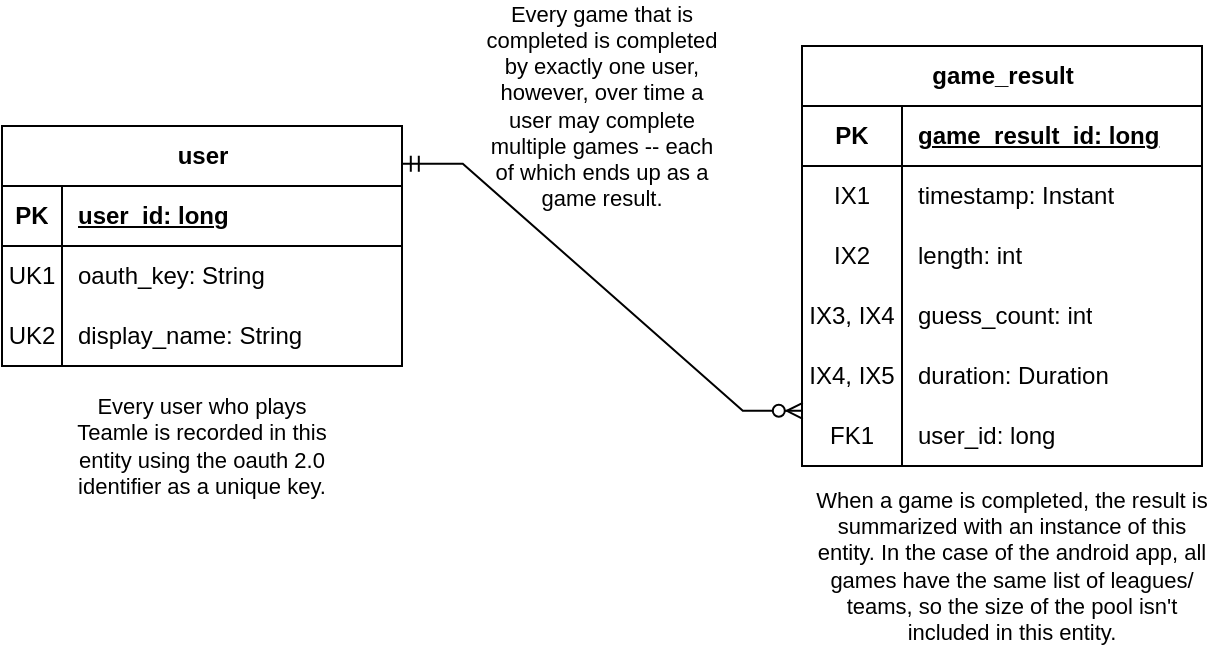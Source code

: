 <mxfile version="23.1.2" type="device">
  <diagram name="Page-1" id="EVgq2ZtFHms8ZA11ut-m">
    <mxGraphModel dx="2742" dy="569" grid="1" gridSize="10" guides="1" tooltips="1" connect="1" arrows="1" fold="1" page="1" pageScale="1" pageWidth="850" pageHeight="1100" math="0" shadow="0">
      <root>
        <mxCell id="0" />
        <mxCell id="1" parent="0" />
        <mxCell id="a7e4Md0nziOLimNQ7dql-2" value="user" style="shape=table;startSize=30;container=1;collapsible=1;childLayout=tableLayout;fixedRows=1;rowLines=0;fontStyle=1;align=center;resizeLast=1;html=1;" vertex="1" parent="1">
          <mxGeometry x="-1680" y="80" width="200" height="120" as="geometry" />
        </mxCell>
        <mxCell id="a7e4Md0nziOLimNQ7dql-3" value="" style="shape=tableRow;horizontal=0;startSize=0;swimlaneHead=0;swimlaneBody=0;fillColor=none;collapsible=0;dropTarget=0;points=[[0,0.5],[1,0.5]];portConstraint=eastwest;top=0;left=0;right=0;bottom=1;" vertex="1" parent="a7e4Md0nziOLimNQ7dql-2">
          <mxGeometry y="30" width="200" height="30" as="geometry" />
        </mxCell>
        <mxCell id="a7e4Md0nziOLimNQ7dql-4" value="PK" style="shape=partialRectangle;connectable=0;fillColor=none;top=0;left=0;bottom=0;right=0;fontStyle=1;overflow=hidden;whiteSpace=wrap;html=1;" vertex="1" parent="a7e4Md0nziOLimNQ7dql-3">
          <mxGeometry width="30" height="30" as="geometry">
            <mxRectangle width="30" height="30" as="alternateBounds" />
          </mxGeometry>
        </mxCell>
        <mxCell id="a7e4Md0nziOLimNQ7dql-5" value="user_id: long" style="shape=partialRectangle;connectable=0;fillColor=none;top=0;left=0;bottom=0;right=0;align=left;spacingLeft=6;fontStyle=5;overflow=hidden;whiteSpace=wrap;html=1;" vertex="1" parent="a7e4Md0nziOLimNQ7dql-3">
          <mxGeometry x="30" width="170" height="30" as="geometry">
            <mxRectangle width="170" height="30" as="alternateBounds" />
          </mxGeometry>
        </mxCell>
        <mxCell id="a7e4Md0nziOLimNQ7dql-6" value="" style="shape=tableRow;horizontal=0;startSize=0;swimlaneHead=0;swimlaneBody=0;fillColor=none;collapsible=0;dropTarget=0;points=[[0,0.5],[1,0.5]];portConstraint=eastwest;top=0;left=0;right=0;bottom=0;" vertex="1" parent="a7e4Md0nziOLimNQ7dql-2">
          <mxGeometry y="60" width="200" height="30" as="geometry" />
        </mxCell>
        <mxCell id="a7e4Md0nziOLimNQ7dql-7" value="UK1" style="shape=partialRectangle;connectable=0;fillColor=none;top=0;left=0;bottom=0;right=0;editable=1;overflow=hidden;whiteSpace=wrap;html=1;" vertex="1" parent="a7e4Md0nziOLimNQ7dql-6">
          <mxGeometry width="30" height="30" as="geometry">
            <mxRectangle width="30" height="30" as="alternateBounds" />
          </mxGeometry>
        </mxCell>
        <mxCell id="a7e4Md0nziOLimNQ7dql-8" value="oauth_key: String" style="shape=partialRectangle;connectable=0;fillColor=none;top=0;left=0;bottom=0;right=0;align=left;spacingLeft=6;overflow=hidden;whiteSpace=wrap;html=1;" vertex="1" parent="a7e4Md0nziOLimNQ7dql-6">
          <mxGeometry x="30" width="170" height="30" as="geometry">
            <mxRectangle width="170" height="30" as="alternateBounds" />
          </mxGeometry>
        </mxCell>
        <mxCell id="a7e4Md0nziOLimNQ7dql-9" value="" style="shape=tableRow;horizontal=0;startSize=0;swimlaneHead=0;swimlaneBody=0;fillColor=none;collapsible=0;dropTarget=0;points=[[0,0.5],[1,0.5]];portConstraint=eastwest;top=0;left=0;right=0;bottom=0;" vertex="1" parent="a7e4Md0nziOLimNQ7dql-2">
          <mxGeometry y="90" width="200" height="30" as="geometry" />
        </mxCell>
        <mxCell id="a7e4Md0nziOLimNQ7dql-10" value="UK2" style="shape=partialRectangle;connectable=0;fillColor=none;top=0;left=0;bottom=0;right=0;editable=1;overflow=hidden;whiteSpace=wrap;html=1;" vertex="1" parent="a7e4Md0nziOLimNQ7dql-9">
          <mxGeometry width="30" height="30" as="geometry">
            <mxRectangle width="30" height="30" as="alternateBounds" />
          </mxGeometry>
        </mxCell>
        <mxCell id="a7e4Md0nziOLimNQ7dql-11" value="display_name: String" style="shape=partialRectangle;connectable=0;fillColor=none;top=0;left=0;bottom=0;right=0;align=left;spacingLeft=6;overflow=hidden;whiteSpace=wrap;html=1;" vertex="1" parent="a7e4Md0nziOLimNQ7dql-9">
          <mxGeometry x="30" width="170" height="30" as="geometry">
            <mxRectangle width="170" height="30" as="alternateBounds" />
          </mxGeometry>
        </mxCell>
        <mxCell id="a7e4Md0nziOLimNQ7dql-15" value="game_result" style="shape=table;startSize=30;container=1;collapsible=1;childLayout=tableLayout;fixedRows=1;rowLines=0;fontStyle=1;align=center;resizeLast=1;html=1;" vertex="1" parent="1">
          <mxGeometry x="-1280" y="40" width="200" height="210" as="geometry" />
        </mxCell>
        <mxCell id="a7e4Md0nziOLimNQ7dql-16" value="" style="shape=tableRow;horizontal=0;startSize=0;swimlaneHead=0;swimlaneBody=0;fillColor=none;collapsible=0;dropTarget=0;points=[[0,0.5],[1,0.5]];portConstraint=eastwest;top=0;left=0;right=0;bottom=1;" vertex="1" parent="a7e4Md0nziOLimNQ7dql-15">
          <mxGeometry y="30" width="200" height="30" as="geometry" />
        </mxCell>
        <mxCell id="a7e4Md0nziOLimNQ7dql-17" value="PK" style="shape=partialRectangle;connectable=0;fillColor=none;top=0;left=0;bottom=0;right=0;fontStyle=1;overflow=hidden;whiteSpace=wrap;html=1;" vertex="1" parent="a7e4Md0nziOLimNQ7dql-16">
          <mxGeometry width="50" height="30" as="geometry">
            <mxRectangle width="50" height="30" as="alternateBounds" />
          </mxGeometry>
        </mxCell>
        <mxCell id="a7e4Md0nziOLimNQ7dql-18" value="game_result_id: long" style="shape=partialRectangle;connectable=0;fillColor=none;top=0;left=0;bottom=0;right=0;align=left;spacingLeft=6;fontStyle=5;overflow=hidden;whiteSpace=wrap;html=1;" vertex="1" parent="a7e4Md0nziOLimNQ7dql-16">
          <mxGeometry x="50" width="150" height="30" as="geometry">
            <mxRectangle width="150" height="30" as="alternateBounds" />
          </mxGeometry>
        </mxCell>
        <mxCell id="a7e4Md0nziOLimNQ7dql-19" value="" style="shape=tableRow;horizontal=0;startSize=0;swimlaneHead=0;swimlaneBody=0;fillColor=none;collapsible=0;dropTarget=0;points=[[0,0.5],[1,0.5]];portConstraint=eastwest;top=0;left=0;right=0;bottom=0;" vertex="1" parent="a7e4Md0nziOLimNQ7dql-15">
          <mxGeometry y="60" width="200" height="30" as="geometry" />
        </mxCell>
        <mxCell id="a7e4Md0nziOLimNQ7dql-20" value="IX1" style="shape=partialRectangle;connectable=0;fillColor=none;top=0;left=0;bottom=0;right=0;editable=1;overflow=hidden;whiteSpace=wrap;html=1;" vertex="1" parent="a7e4Md0nziOLimNQ7dql-19">
          <mxGeometry width="50" height="30" as="geometry">
            <mxRectangle width="50" height="30" as="alternateBounds" />
          </mxGeometry>
        </mxCell>
        <mxCell id="a7e4Md0nziOLimNQ7dql-21" value="timestamp: Instant" style="shape=partialRectangle;connectable=0;fillColor=none;top=0;left=0;bottom=0;right=0;align=left;spacingLeft=6;overflow=hidden;whiteSpace=wrap;html=1;" vertex="1" parent="a7e4Md0nziOLimNQ7dql-19">
          <mxGeometry x="50" width="150" height="30" as="geometry">
            <mxRectangle width="150" height="30" as="alternateBounds" />
          </mxGeometry>
        </mxCell>
        <mxCell id="a7e4Md0nziOLimNQ7dql-22" value="" style="shape=tableRow;horizontal=0;startSize=0;swimlaneHead=0;swimlaneBody=0;fillColor=none;collapsible=0;dropTarget=0;points=[[0,0.5],[1,0.5]];portConstraint=eastwest;top=0;left=0;right=0;bottom=0;" vertex="1" parent="a7e4Md0nziOLimNQ7dql-15">
          <mxGeometry y="90" width="200" height="30" as="geometry" />
        </mxCell>
        <mxCell id="a7e4Md0nziOLimNQ7dql-23" value="IX2" style="shape=partialRectangle;connectable=0;fillColor=none;top=0;left=0;bottom=0;right=0;editable=1;overflow=hidden;whiteSpace=wrap;html=1;" vertex="1" parent="a7e4Md0nziOLimNQ7dql-22">
          <mxGeometry width="50" height="30" as="geometry">
            <mxRectangle width="50" height="30" as="alternateBounds" />
          </mxGeometry>
        </mxCell>
        <mxCell id="a7e4Md0nziOLimNQ7dql-24" value="length: int" style="shape=partialRectangle;connectable=0;fillColor=none;top=0;left=0;bottom=0;right=0;align=left;spacingLeft=6;overflow=hidden;whiteSpace=wrap;html=1;" vertex="1" parent="a7e4Md0nziOLimNQ7dql-22">
          <mxGeometry x="50" width="150" height="30" as="geometry">
            <mxRectangle width="150" height="30" as="alternateBounds" />
          </mxGeometry>
        </mxCell>
        <mxCell id="a7e4Md0nziOLimNQ7dql-25" value="" style="shape=tableRow;horizontal=0;startSize=0;swimlaneHead=0;swimlaneBody=0;fillColor=none;collapsible=0;dropTarget=0;points=[[0,0.5],[1,0.5]];portConstraint=eastwest;top=0;left=0;right=0;bottom=0;" vertex="1" parent="a7e4Md0nziOLimNQ7dql-15">
          <mxGeometry y="120" width="200" height="30" as="geometry" />
        </mxCell>
        <mxCell id="a7e4Md0nziOLimNQ7dql-26" value="IX3, IX4" style="shape=partialRectangle;connectable=0;fillColor=none;top=0;left=0;bottom=0;right=0;editable=1;overflow=hidden;whiteSpace=wrap;html=1;" vertex="1" parent="a7e4Md0nziOLimNQ7dql-25">
          <mxGeometry width="50" height="30" as="geometry">
            <mxRectangle width="50" height="30" as="alternateBounds" />
          </mxGeometry>
        </mxCell>
        <mxCell id="a7e4Md0nziOLimNQ7dql-27" value="guess_count: int" style="shape=partialRectangle;connectable=0;fillColor=none;top=0;left=0;bottom=0;right=0;align=left;spacingLeft=6;overflow=hidden;whiteSpace=wrap;html=1;" vertex="1" parent="a7e4Md0nziOLimNQ7dql-25">
          <mxGeometry x="50" width="150" height="30" as="geometry">
            <mxRectangle width="150" height="30" as="alternateBounds" />
          </mxGeometry>
        </mxCell>
        <mxCell id="a7e4Md0nziOLimNQ7dql-34" value="" style="shape=tableRow;horizontal=0;startSize=0;swimlaneHead=0;swimlaneBody=0;fillColor=none;collapsible=0;dropTarget=0;points=[[0,0.5],[1,0.5]];portConstraint=eastwest;top=0;left=0;right=0;bottom=0;" vertex="1" parent="a7e4Md0nziOLimNQ7dql-15">
          <mxGeometry y="150" width="200" height="30" as="geometry" />
        </mxCell>
        <mxCell id="a7e4Md0nziOLimNQ7dql-35" value="IX4, IX5" style="shape=partialRectangle;connectable=0;fillColor=none;top=0;left=0;bottom=0;right=0;editable=1;overflow=hidden;whiteSpace=wrap;html=1;" vertex="1" parent="a7e4Md0nziOLimNQ7dql-34">
          <mxGeometry width="50" height="30" as="geometry">
            <mxRectangle width="50" height="30" as="alternateBounds" />
          </mxGeometry>
        </mxCell>
        <mxCell id="a7e4Md0nziOLimNQ7dql-36" value="duration: Duration" style="shape=partialRectangle;connectable=0;fillColor=none;top=0;left=0;bottom=0;right=0;align=left;spacingLeft=6;overflow=hidden;whiteSpace=wrap;html=1;" vertex="1" parent="a7e4Md0nziOLimNQ7dql-34">
          <mxGeometry x="50" width="150" height="30" as="geometry">
            <mxRectangle width="150" height="30" as="alternateBounds" />
          </mxGeometry>
        </mxCell>
        <mxCell id="a7e4Md0nziOLimNQ7dql-37" value="" style="shape=tableRow;horizontal=0;startSize=0;swimlaneHead=0;swimlaneBody=0;fillColor=none;collapsible=0;dropTarget=0;points=[[0,0.5],[1,0.5]];portConstraint=eastwest;top=0;left=0;right=0;bottom=0;" vertex="1" parent="a7e4Md0nziOLimNQ7dql-15">
          <mxGeometry y="180" width="200" height="30" as="geometry" />
        </mxCell>
        <mxCell id="a7e4Md0nziOLimNQ7dql-38" value="FK1" style="shape=partialRectangle;connectable=0;fillColor=none;top=0;left=0;bottom=0;right=0;editable=1;overflow=hidden;whiteSpace=wrap;html=1;" vertex="1" parent="a7e4Md0nziOLimNQ7dql-37">
          <mxGeometry width="50" height="30" as="geometry">
            <mxRectangle width="50" height="30" as="alternateBounds" />
          </mxGeometry>
        </mxCell>
        <mxCell id="a7e4Md0nziOLimNQ7dql-39" value="user_id: long" style="shape=partialRectangle;connectable=0;fillColor=none;top=0;left=0;bottom=0;right=0;align=left;spacingLeft=6;overflow=hidden;whiteSpace=wrap;html=1;" vertex="1" parent="a7e4Md0nziOLimNQ7dql-37">
          <mxGeometry x="50" width="150" height="30" as="geometry">
            <mxRectangle width="150" height="30" as="alternateBounds" />
          </mxGeometry>
        </mxCell>
        <mxCell id="a7e4Md0nziOLimNQ7dql-40" value="" style="edgeStyle=entityRelationEdgeStyle;fontSize=12;html=1;endArrow=ERzeroToMany;startArrow=ERmandOne;rounded=0;exitX=1.002;exitY=0.157;exitDx=0;exitDy=0;exitPerimeter=0;entryX=0.002;entryY=0.08;entryDx=0;entryDy=0;entryPerimeter=0;" edge="1" parent="1" source="a7e4Md0nziOLimNQ7dql-2" target="a7e4Md0nziOLimNQ7dql-37">
          <mxGeometry width="100" height="100" relative="1" as="geometry">
            <mxPoint x="-1380" y="180" as="sourcePoint" />
            <mxPoint x="-1280" y="230" as="targetPoint" />
          </mxGeometry>
        </mxCell>
        <mxCell id="a7e4Md0nziOLimNQ7dql-41" value="Every user who plays Teamle is recorded in this entity using the oauth 2.0 identifier as a unique key." style="whiteSpace=wrap;html=1;strokeColor=none;fillColor=none;fontSize=11;" vertex="1" parent="1">
          <mxGeometry x="-1650" y="200" width="140" height="80" as="geometry" />
        </mxCell>
        <mxCell id="a7e4Md0nziOLimNQ7dql-42" value="When a game is completed, the result is summarized with an instance of this entity. In the case of the android app, all games have the same list of leagues/ teams, so the size of the pool isn&#39;t included in this entity." style="whiteSpace=wrap;html=1;strokeColor=none;fillColor=none;fontSize=11;" vertex="1" parent="1">
          <mxGeometry x="-1275" y="270" width="200" height="60" as="geometry" />
        </mxCell>
        <mxCell id="a7e4Md0nziOLimNQ7dql-43" value="Every game that is completed is completed by exactly one user, however, over time a user may complete multiple games -- each of which ends up as a game result." style="whiteSpace=wrap;html=1;fontSize=11;fillColor=none;strokeColor=none;" vertex="1" parent="1">
          <mxGeometry x="-1440" y="40" width="120" height="60" as="geometry" />
        </mxCell>
      </root>
    </mxGraphModel>
  </diagram>
</mxfile>
